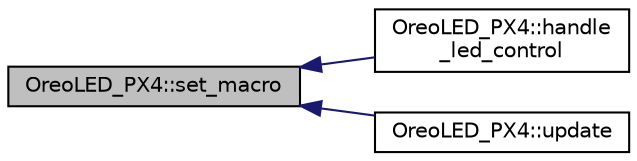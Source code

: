 digraph "OreoLED_PX4::set_macro"
{
 // INTERACTIVE_SVG=YES
  edge [fontname="Helvetica",fontsize="10",labelfontname="Helvetica",labelfontsize="10"];
  node [fontname="Helvetica",fontsize="10",shape=record];
  rankdir="LR";
  Node1 [label="OreoLED_PX4::set_macro",height=0.2,width=0.4,color="black", fillcolor="grey75", style="filled" fontcolor="black"];
  Node1 -> Node2 [dir="back",color="midnightblue",fontsize="10",style="solid",fontname="Helvetica"];
  Node2 [label="OreoLED_PX4::handle\l_led_control",height=0.2,width=0.4,color="black", fillcolor="white", style="filled",URL="$classOreoLED__PX4.html#a8a9bbad92734cecc23ce5f97da42b09a"];
  Node1 -> Node3 [dir="back",color="midnightblue",fontsize="10",style="solid",fontname="Helvetica"];
  Node3 [label="OreoLED_PX4::update",height=0.2,width=0.4,color="black", fillcolor="white", style="filled",URL="$classOreoLED__PX4.html#a1290546627d10e7b3ea537ee6b926844"];
}

